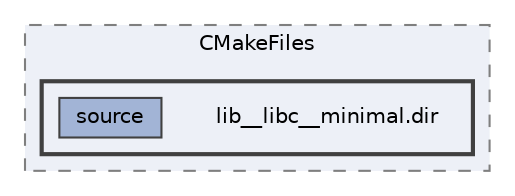 digraph "build/zephyr/lib/libc/minimal/CMakeFiles/lib__libc__minimal.dir"
{
 // LATEX_PDF_SIZE
  bgcolor="transparent";
  edge [fontname=Helvetica,fontsize=10,labelfontname=Helvetica,labelfontsize=10];
  node [fontname=Helvetica,fontsize=10,shape=box,height=0.2,width=0.4];
  compound=true
  subgraph clusterdir_540f50e527ceb7c8d7adac5190aa21bc {
    graph [ bgcolor="#edf0f7", pencolor="grey50", label="CMakeFiles", fontname=Helvetica,fontsize=10 style="filled,dashed", URL="dir_540f50e527ceb7c8d7adac5190aa21bc.html",tooltip=""]
  subgraph clusterdir_ce1a76474effa36ed95ded56833251e6 {
    graph [ bgcolor="#edf0f7", pencolor="grey25", label="", fontname=Helvetica,fontsize=10 style="filled,bold", URL="dir_ce1a76474effa36ed95ded56833251e6.html",tooltip=""]
    dir_ce1a76474effa36ed95ded56833251e6 [shape=plaintext, label="lib__libc__minimal.dir"];
  dir_3c8d385826132e735df3496661c3eb17 [label="source", fillcolor="#a2b4d6", color="grey25", style="filled", URL="dir_3c8d385826132e735df3496661c3eb17.html",tooltip=""];
  }
  }
}
